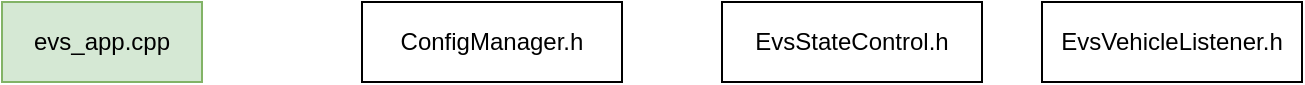 <mxfile version="16.5.5" type="github"><diagram id="wYjvCbYHo53N9OkLd8JK" name="Page-1"><mxGraphModel dx="827" dy="438" grid="1" gridSize="10" guides="1" tooltips="1" connect="1" arrows="1" fold="1" page="1" pageScale="1" pageWidth="850" pageHeight="1100" background="none" math="0" shadow="0"><root><mxCell id="0"/><mxCell id="1" parent="0"/><mxCell id="QBLa57RLadGXSbEtXshh-14" value="evs_app.cpp" style="whiteSpace=wrap;html=1;align=center;fillColor=#d5e8d4;strokeColor=#82b366;" vertex="1" parent="1"><mxGeometry width="100" height="40" as="geometry"/></mxCell><mxCell id="QBLa57RLadGXSbEtXshh-15" value="ConfigManager.h" style="whiteSpace=wrap;html=1;align=center;" vertex="1" parent="1"><mxGeometry x="180" width="130" height="40" as="geometry"/></mxCell><mxCell id="QBLa57RLadGXSbEtXshh-16" value="EvsStateControl.h" style="whiteSpace=wrap;html=1;align=center;" vertex="1" parent="1"><mxGeometry x="360" width="130" height="40" as="geometry"/></mxCell><mxCell id="QBLa57RLadGXSbEtXshh-17" value="EvsVehicleListener.h" style="whiteSpace=wrap;html=1;align=center;" vertex="1" parent="1"><mxGeometry x="520" width="130" height="40" as="geometry"/></mxCell></root></mxGraphModel></diagram></mxfile>